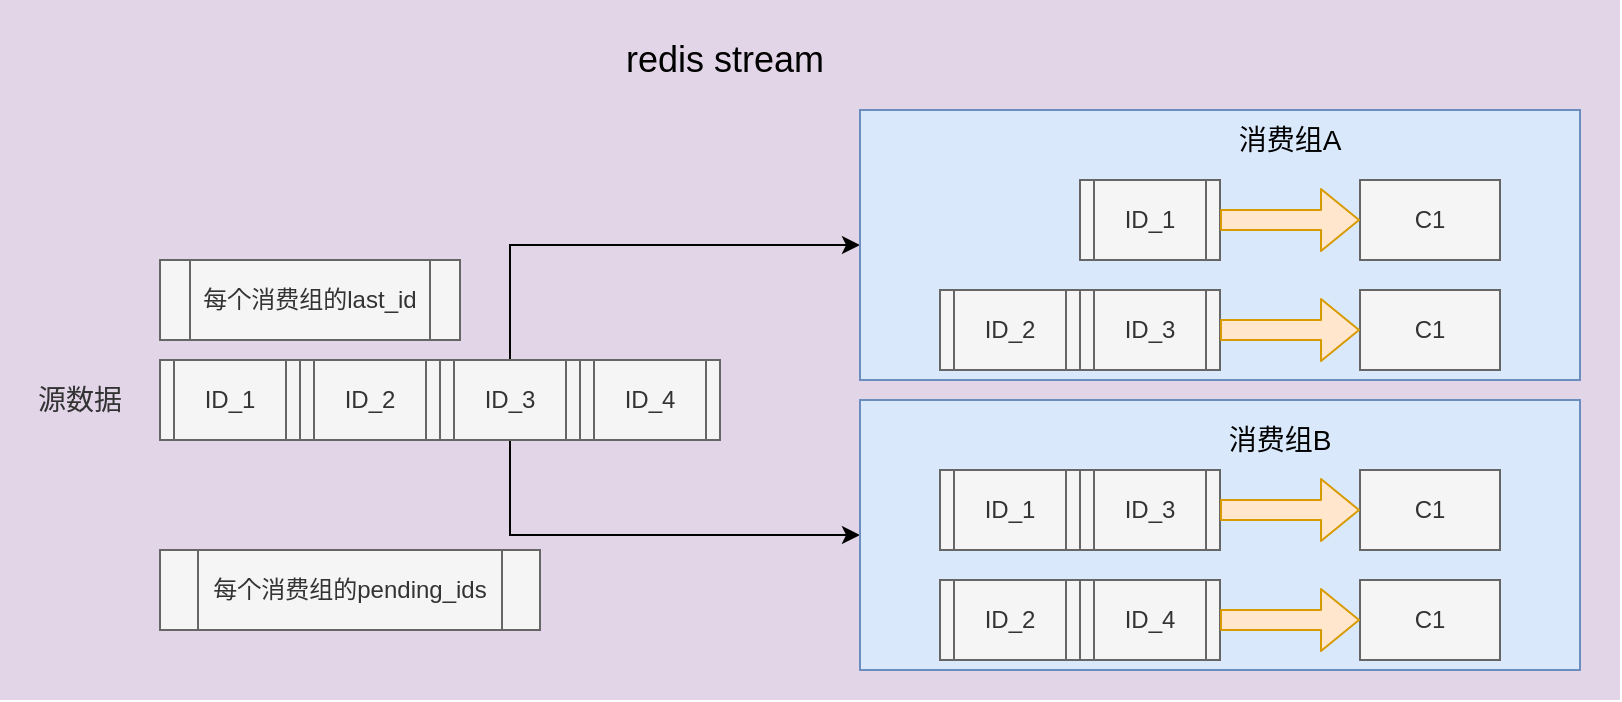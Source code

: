 <mxfile version="10.6.7" type="device"><diagram id="cWK9gNKhKJS-O3t9HCi7" name="Page-1"><mxGraphModel dx="840" dy="435" grid="1" gridSize="10" guides="1" tooltips="1" connect="1" arrows="1" fold="1" page="1" pageScale="1" pageWidth="850" pageHeight="1100" math="0" shadow="0"><root><mxCell id="0"/><mxCell id="1" parent="0"/><mxCell id="G5QuiSxn3ozre2K2Y3DV-1" value="" style="rounded=0;whiteSpace=wrap;html=1;fillColor=#e1d5e7;strokeColor=none;" vertex="1" parent="1"><mxGeometry x="80" y="40" width="810" height="350" as="geometry"/></mxCell><mxCell id="G5QuiSxn3ozre2K2Y3DV-2" value="&lt;font style=&quot;font-size: 18px&quot;&gt;redis stream&lt;/font&gt;" style="text;html=1;strokeColor=none;fillColor=none;align=center;verticalAlign=middle;whiteSpace=wrap;rounded=0;" vertex="1" parent="1"><mxGeometry x="385" y="55" width="115" height="30" as="geometry"/></mxCell><mxCell id="G5QuiSxn3ozre2K2Y3DV-3" value="ID_1" style="shape=process;whiteSpace=wrap;html=1;backgroundOutline=1;fillColor=#f5f5f5;strokeColor=#666666;fontColor=#333333;" vertex="1" parent="1"><mxGeometry x="160" y="220" width="70" height="40" as="geometry"/></mxCell><mxCell id="G5QuiSxn3ozre2K2Y3DV-4" value="ID_2" style="shape=process;whiteSpace=wrap;html=1;backgroundOutline=1;fillColor=#f5f5f5;strokeColor=#666666;fontColor=#333333;" vertex="1" parent="1"><mxGeometry x="230" y="220" width="70" height="40" as="geometry"/></mxCell><mxCell id="G5QuiSxn3ozre2K2Y3DV-33" style="edgeStyle=orthogonalEdgeStyle;rounded=0;orthogonalLoop=1;jettySize=auto;html=1;entryX=0;entryY=0.5;entryDx=0;entryDy=0;exitX=0.5;exitY=0;exitDx=0;exitDy=0;" edge="1" parent="1" source="G5QuiSxn3ozre2K2Y3DV-5" target="G5QuiSxn3ozre2K2Y3DV-10"><mxGeometry relative="1" as="geometry"/></mxCell><mxCell id="G5QuiSxn3ozre2K2Y3DV-34" style="edgeStyle=orthogonalEdgeStyle;rounded=0;orthogonalLoop=1;jettySize=auto;html=1;entryX=0;entryY=0.5;entryDx=0;entryDy=0;exitX=0.5;exitY=1;exitDx=0;exitDy=0;" edge="1" parent="1" source="G5QuiSxn3ozre2K2Y3DV-5" target="G5QuiSxn3ozre2K2Y3DV-23"><mxGeometry relative="1" as="geometry"><Array as="points"><mxPoint x="335" y="308"/></Array></mxGeometry></mxCell><mxCell id="G5QuiSxn3ozre2K2Y3DV-5" value="ID_3" style="shape=process;whiteSpace=wrap;html=1;backgroundOutline=1;fillColor=#f5f5f5;strokeColor=#666666;fontColor=#333333;" vertex="1" parent="1"><mxGeometry x="300" y="220" width="70" height="40" as="geometry"/></mxCell><mxCell id="G5QuiSxn3ozre2K2Y3DV-6" value="&lt;font style=&quot;font-size: 14px&quot;&gt;源数据&lt;/font&gt;" style="text;html=1;strokeColor=none;fillColor=none;align=center;verticalAlign=middle;whiteSpace=wrap;rounded=0;fontColor=#333333;" vertex="1" parent="1"><mxGeometry x="90" y="230" width="60" height="20" as="geometry"/></mxCell><mxCell id="G5QuiSxn3ozre2K2Y3DV-8" value="每个消费组的last_id" style="shape=process;whiteSpace=wrap;html=1;backgroundOutline=1;fillColor=#f5f5f5;strokeColor=#666666;fontColor=#333333;" vertex="1" parent="1"><mxGeometry x="160" y="170" width="150" height="40" as="geometry"/></mxCell><mxCell id="G5QuiSxn3ozre2K2Y3DV-9" value="每个消费组的pending_ids" style="shape=process;whiteSpace=wrap;html=1;backgroundOutline=1;fillColor=#f5f5f5;strokeColor=#666666;fontColor=#333333;" vertex="1" parent="1"><mxGeometry x="160" y="315" width="190" height="40" as="geometry"/></mxCell><mxCell id="G5QuiSxn3ozre2K2Y3DV-10" value="" style="rounded=0;whiteSpace=wrap;html=1;fillColor=#dae8fc;strokeColor=#6c8ebf;" vertex="1" parent="1"><mxGeometry x="510" y="95" width="360" height="135" as="geometry"/></mxCell><mxCell id="G5QuiSxn3ozre2K2Y3DV-12" value="&lt;font style=&quot;font-size: 14px&quot;&gt;消费组A&lt;/font&gt;" style="text;html=1;strokeColor=none;fillColor=none;align=center;verticalAlign=middle;whiteSpace=wrap;rounded=0;" vertex="1" parent="1"><mxGeometry x="695" y="100" width="60" height="20" as="geometry"/></mxCell><mxCell id="G5QuiSxn3ozre2K2Y3DV-14" value="ID_4" style="shape=process;whiteSpace=wrap;html=1;backgroundOutline=1;fillColor=#f5f5f5;strokeColor=#666666;fontColor=#333333;" vertex="1" parent="1"><mxGeometry x="370" y="220" width="70" height="40" as="geometry"/></mxCell><mxCell id="G5QuiSxn3ozre2K2Y3DV-15" value="ID_1" style="shape=process;whiteSpace=wrap;html=1;backgroundOutline=1;fillColor=#f5f5f5;strokeColor=#666666;fontColor=#333333;" vertex="1" parent="1"><mxGeometry x="620" y="130" width="70" height="40" as="geometry"/></mxCell><mxCell id="G5QuiSxn3ozre2K2Y3DV-16" value="C1" style="rounded=0;whiteSpace=wrap;html=1;fillColor=#f5f5f5;strokeColor=#666666;fontColor=#333333;" vertex="1" parent="1"><mxGeometry x="760" y="130" width="70" height="40" as="geometry"/></mxCell><mxCell id="G5QuiSxn3ozre2K2Y3DV-17" value="" style="shape=flexArrow;endArrow=classic;html=1;entryX=0;entryY=0.5;entryDx=0;entryDy=0;exitX=1;exitY=0.5;exitDx=0;exitDy=0;fillColor=#ffe6cc;strokeColor=#d79b00;" edge="1" parent="1" source="G5QuiSxn3ozre2K2Y3DV-15" target="G5QuiSxn3ozre2K2Y3DV-16"><mxGeometry width="50" height="50" relative="1" as="geometry"><mxPoint x="690" y="170" as="sourcePoint"/><mxPoint x="740" y="120" as="targetPoint"/></mxGeometry></mxCell><mxCell id="G5QuiSxn3ozre2K2Y3DV-18" value="ID_3" style="shape=process;whiteSpace=wrap;html=1;backgroundOutline=1;fillColor=#f5f5f5;strokeColor=#666666;fontColor=#333333;" vertex="1" parent="1"><mxGeometry x="620" y="185" width="70" height="40" as="geometry"/></mxCell><mxCell id="G5QuiSxn3ozre2K2Y3DV-19" value="C1" style="rounded=0;whiteSpace=wrap;html=1;fillColor=#f5f5f5;strokeColor=#666666;fontColor=#333333;" vertex="1" parent="1"><mxGeometry x="760" y="185" width="70" height="40" as="geometry"/></mxCell><mxCell id="G5QuiSxn3ozre2K2Y3DV-20" value="" style="shape=flexArrow;endArrow=classic;html=1;entryX=0;entryY=0.5;entryDx=0;entryDy=0;exitX=1;exitY=0.5;exitDx=0;exitDy=0;fillColor=#ffe6cc;strokeColor=#d79b00;" edge="1" parent="1" source="G5QuiSxn3ozre2K2Y3DV-18" target="G5QuiSxn3ozre2K2Y3DV-19"><mxGeometry width="50" height="50" relative="1" as="geometry"><mxPoint x="690" y="225" as="sourcePoint"/><mxPoint x="740" y="175" as="targetPoint"/></mxGeometry></mxCell><mxCell id="G5QuiSxn3ozre2K2Y3DV-21" value="ID_2" style="shape=process;whiteSpace=wrap;html=1;backgroundOutline=1;fillColor=#f5f5f5;strokeColor=#666666;fontColor=#333333;" vertex="1" parent="1"><mxGeometry x="550" y="185" width="70" height="40" as="geometry"/></mxCell><mxCell id="G5QuiSxn3ozre2K2Y3DV-23" value="" style="rounded=0;whiteSpace=wrap;html=1;fillColor=#dae8fc;strokeColor=#6c8ebf;" vertex="1" parent="1"><mxGeometry x="510" y="240" width="360" height="135" as="geometry"/></mxCell><mxCell id="G5QuiSxn3ozre2K2Y3DV-24" value="ID_3" style="shape=process;whiteSpace=wrap;html=1;backgroundOutline=1;fillColor=#f5f5f5;strokeColor=#666666;fontColor=#333333;" vertex="1" parent="1"><mxGeometry x="620" y="275" width="70" height="40" as="geometry"/></mxCell><mxCell id="G5QuiSxn3ozre2K2Y3DV-25" value="C1" style="rounded=0;whiteSpace=wrap;html=1;fillColor=#f5f5f5;strokeColor=#666666;fontColor=#333333;" vertex="1" parent="1"><mxGeometry x="760" y="275" width="70" height="40" as="geometry"/></mxCell><mxCell id="G5QuiSxn3ozre2K2Y3DV-26" value="" style="shape=flexArrow;endArrow=classic;html=1;entryX=0;entryY=0.5;entryDx=0;entryDy=0;exitX=1;exitY=0.5;exitDx=0;exitDy=0;fillColor=#ffe6cc;strokeColor=#d79b00;" edge="1" parent="1" source="G5QuiSxn3ozre2K2Y3DV-24" target="G5QuiSxn3ozre2K2Y3DV-25"><mxGeometry width="50" height="50" relative="1" as="geometry"><mxPoint x="690" y="315" as="sourcePoint"/><mxPoint x="740" y="265" as="targetPoint"/></mxGeometry></mxCell><mxCell id="G5QuiSxn3ozre2K2Y3DV-27" value="ID_4" style="shape=process;whiteSpace=wrap;html=1;backgroundOutline=1;fillColor=#f5f5f5;strokeColor=#666666;fontColor=#333333;" vertex="1" parent="1"><mxGeometry x="620" y="330" width="70" height="40" as="geometry"/></mxCell><mxCell id="G5QuiSxn3ozre2K2Y3DV-28" value="C1" style="rounded=0;whiteSpace=wrap;html=1;fillColor=#f5f5f5;strokeColor=#666666;fontColor=#333333;" vertex="1" parent="1"><mxGeometry x="760" y="330" width="70" height="40" as="geometry"/></mxCell><mxCell id="G5QuiSxn3ozre2K2Y3DV-29" value="" style="shape=flexArrow;endArrow=classic;html=1;entryX=0;entryY=0.5;entryDx=0;entryDy=0;exitX=1;exitY=0.5;exitDx=0;exitDy=0;fillColor=#ffe6cc;strokeColor=#d79b00;" edge="1" parent="1" source="G5QuiSxn3ozre2K2Y3DV-27" target="G5QuiSxn3ozre2K2Y3DV-28"><mxGeometry width="50" height="50" relative="1" as="geometry"><mxPoint x="690" y="370" as="sourcePoint"/><mxPoint x="740" y="320" as="targetPoint"/></mxGeometry></mxCell><mxCell id="G5QuiSxn3ozre2K2Y3DV-30" value="ID_2" style="shape=process;whiteSpace=wrap;html=1;backgroundOutline=1;fillColor=#f5f5f5;strokeColor=#666666;fontColor=#333333;" vertex="1" parent="1"><mxGeometry x="550" y="330" width="70" height="40" as="geometry"/></mxCell><mxCell id="G5QuiSxn3ozre2K2Y3DV-31" value="&lt;font style=&quot;font-size: 14px&quot;&gt;消费组B&lt;/font&gt;" style="text;html=1;strokeColor=none;fillColor=none;align=center;verticalAlign=middle;whiteSpace=wrap;rounded=0;" vertex="1" parent="1"><mxGeometry x="690" y="250" width="60" height="20" as="geometry"/></mxCell><mxCell id="G5QuiSxn3ozre2K2Y3DV-32" value="ID_1" style="shape=process;whiteSpace=wrap;html=1;backgroundOutline=1;fillColor=#f5f5f5;strokeColor=#666666;fontColor=#333333;" vertex="1" parent="1"><mxGeometry x="550" y="275" width="70" height="40" as="geometry"/></mxCell></root></mxGraphModel></diagram></mxfile>